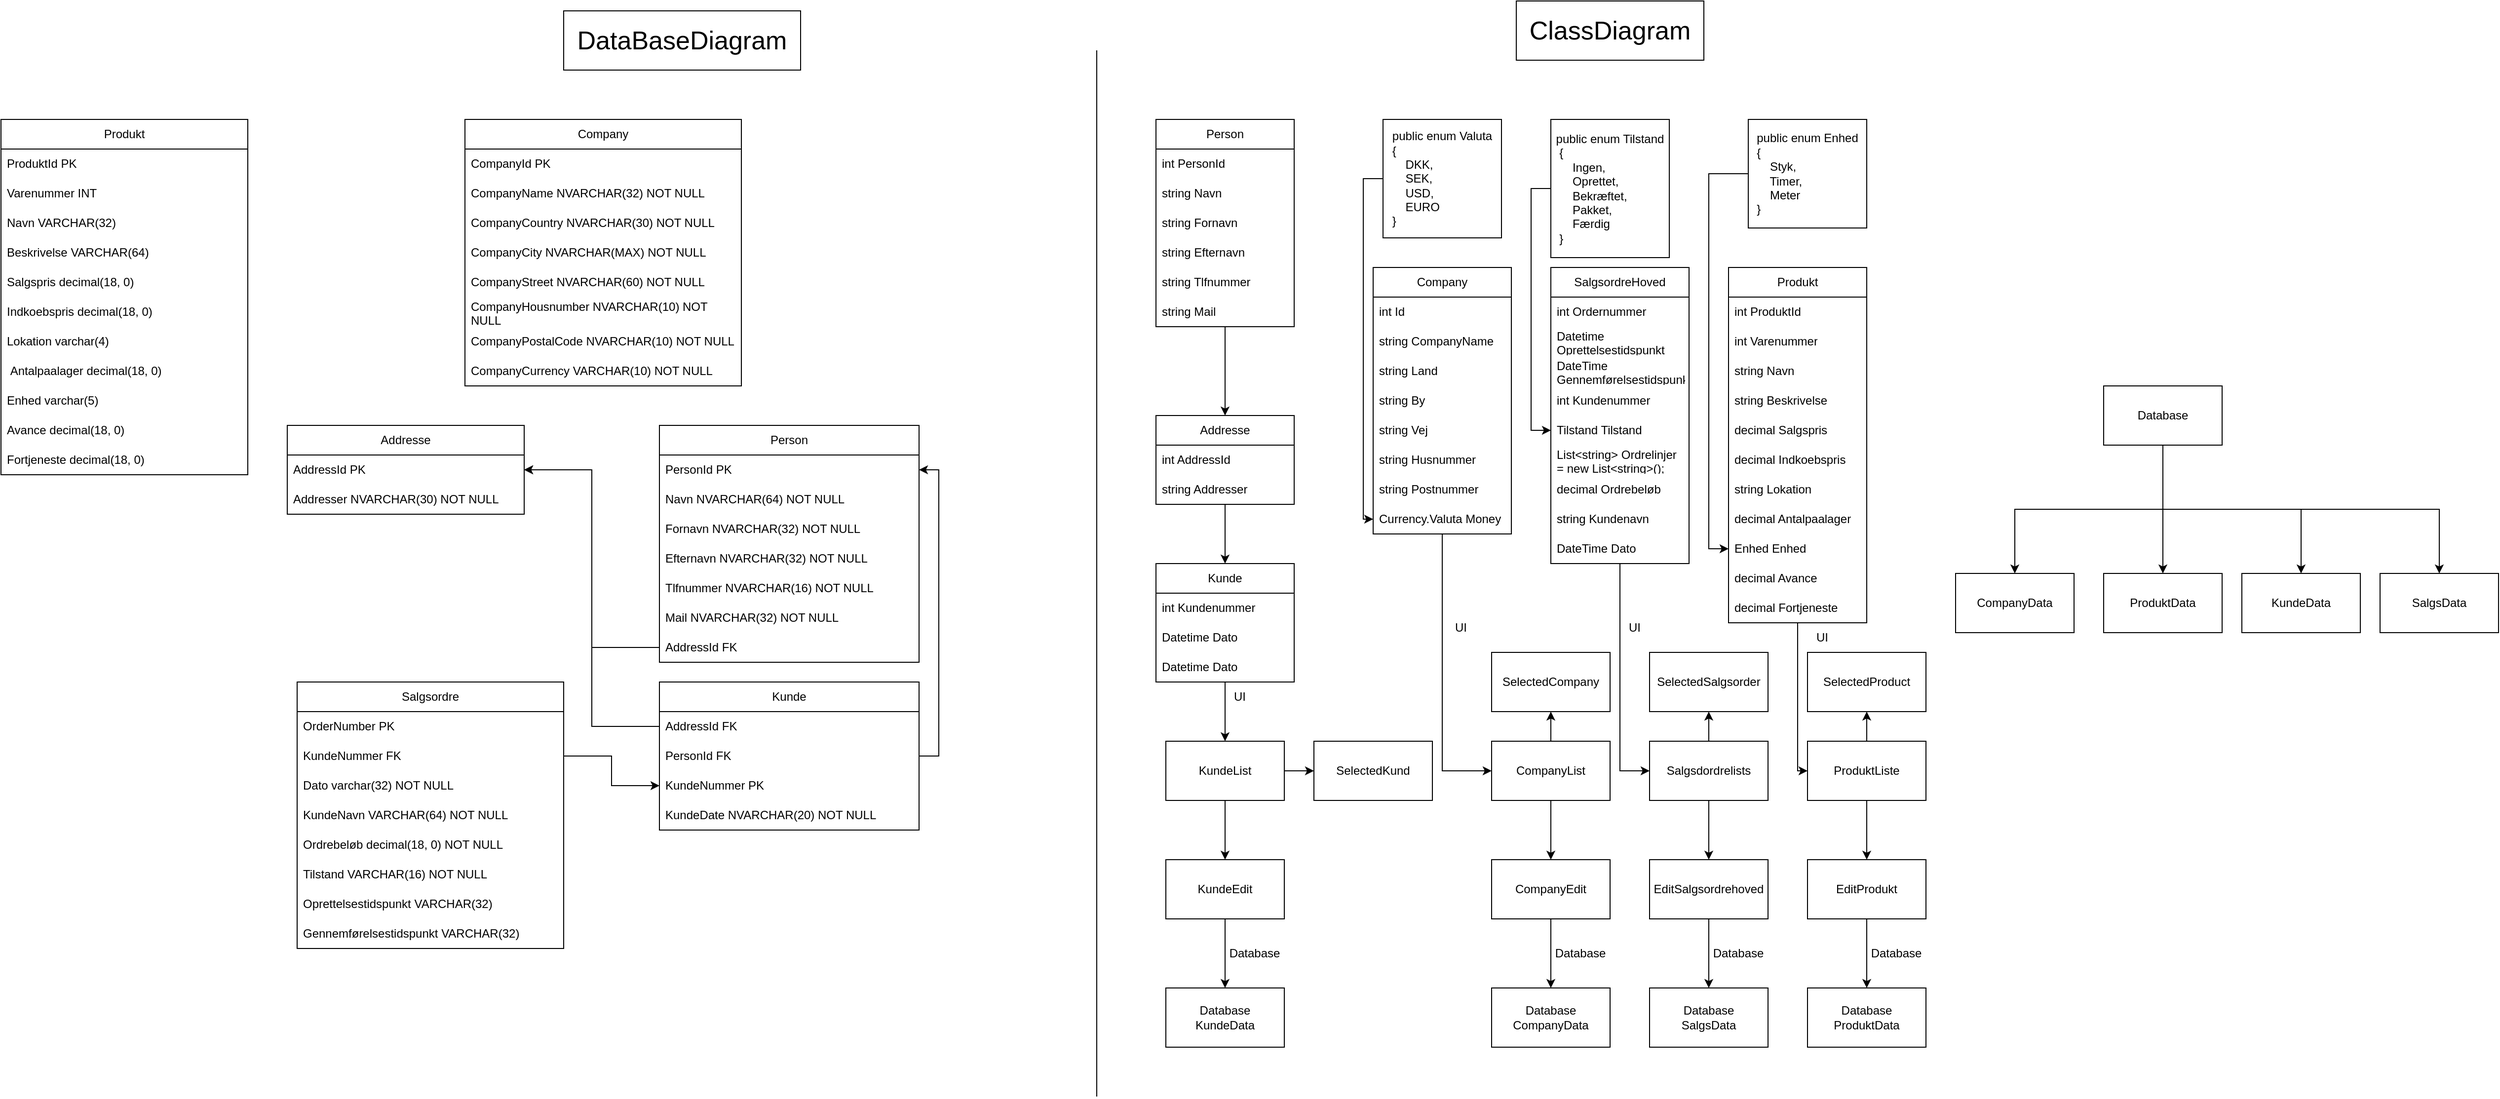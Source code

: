 <mxfile version="24.3.1" type="google">
  <diagram id="C5RBs43oDa-KdzZeNtuy" name="Page-1">
    <mxGraphModel grid="1" page="1" gridSize="10" guides="1" tooltips="1" connect="1" arrows="1" fold="1" pageScale="1" pageWidth="827" pageHeight="1169" math="0" shadow="0">
      <root>
        <mxCell id="WIyWlLk6GJQsqaUBKTNV-0" />
        <mxCell id="WIyWlLk6GJQsqaUBKTNV-1" parent="WIyWlLk6GJQsqaUBKTNV-0" />
        <mxCell id="GhVb0lr2hPTQbNGFvCIb-72" style="edgeStyle=orthogonalEdgeStyle;rounded=0;orthogonalLoop=1;jettySize=auto;html=1;exitX=0.5;exitY=1;exitDx=0;exitDy=0;entryX=0.5;entryY=0;entryDx=0;entryDy=0;" edge="1" parent="WIyWlLk6GJQsqaUBKTNV-1" source="GhVb0lr2hPTQbNGFvCIb-1" target="GhVb0lr2hPTQbNGFvCIb-8">
          <mxGeometry relative="1" as="geometry" />
        </mxCell>
        <mxCell id="GhVb0lr2hPTQbNGFvCIb-1" value="Person" style="swimlane;fontStyle=0;childLayout=stackLayout;horizontal=1;startSize=30;horizontalStack=0;resizeParent=1;resizeParentMax=0;resizeLast=0;collapsible=1;marginBottom=0;whiteSpace=wrap;html=1;" vertex="1" parent="WIyWlLk6GJQsqaUBKTNV-1">
          <mxGeometry x="90" y="120" width="140" height="210" as="geometry" />
        </mxCell>
        <mxCell id="GhVb0lr2hPTQbNGFvCIb-2" value="int PersonId" style="text;strokeColor=none;fillColor=none;align=left;verticalAlign=middle;spacingLeft=4;spacingRight=4;overflow=hidden;points=[[0,0.5],[1,0.5]];portConstraint=eastwest;rotatable=0;whiteSpace=wrap;html=1;" vertex="1" parent="GhVb0lr2hPTQbNGFvCIb-1">
          <mxGeometry y="30" width="140" height="30" as="geometry" />
        </mxCell>
        <mxCell id="GhVb0lr2hPTQbNGFvCIb-3" value="string Navn" style="text;strokeColor=none;fillColor=none;align=left;verticalAlign=middle;spacingLeft=4;spacingRight=4;overflow=hidden;points=[[0,0.5],[1,0.5]];portConstraint=eastwest;rotatable=0;whiteSpace=wrap;html=1;" vertex="1" parent="GhVb0lr2hPTQbNGFvCIb-1">
          <mxGeometry y="60" width="140" height="30" as="geometry" />
        </mxCell>
        <mxCell id="GhVb0lr2hPTQbNGFvCIb-4" value="string Fornavn" style="text;strokeColor=none;fillColor=none;align=left;verticalAlign=middle;spacingLeft=4;spacingRight=4;overflow=hidden;points=[[0,0.5],[1,0.5]];portConstraint=eastwest;rotatable=0;whiteSpace=wrap;html=1;" vertex="1" parent="GhVb0lr2hPTQbNGFvCIb-1">
          <mxGeometry y="90" width="140" height="30" as="geometry" />
        </mxCell>
        <mxCell id="GhVb0lr2hPTQbNGFvCIb-5" value="string Efternavn" style="text;strokeColor=none;fillColor=none;align=left;verticalAlign=middle;spacingLeft=4;spacingRight=4;overflow=hidden;points=[[0,0.5],[1,0.5]];portConstraint=eastwest;rotatable=0;whiteSpace=wrap;html=1;" vertex="1" parent="GhVb0lr2hPTQbNGFvCIb-1">
          <mxGeometry y="120" width="140" height="30" as="geometry" />
        </mxCell>
        <mxCell id="GhVb0lr2hPTQbNGFvCIb-6" value="string Tlfnummer" style="text;strokeColor=none;fillColor=none;align=left;verticalAlign=middle;spacingLeft=4;spacingRight=4;overflow=hidden;points=[[0,0.5],[1,0.5]];portConstraint=eastwest;rotatable=0;whiteSpace=wrap;html=1;" vertex="1" parent="GhVb0lr2hPTQbNGFvCIb-1">
          <mxGeometry y="150" width="140" height="30" as="geometry" />
        </mxCell>
        <mxCell id="GhVb0lr2hPTQbNGFvCIb-7" value="string Mail" style="text;strokeColor=none;fillColor=none;align=left;verticalAlign=middle;spacingLeft=4;spacingRight=4;overflow=hidden;points=[[0,0.5],[1,0.5]];portConstraint=eastwest;rotatable=0;whiteSpace=wrap;html=1;" vertex="1" parent="GhVb0lr2hPTQbNGFvCIb-1">
          <mxGeometry y="180" width="140" height="30" as="geometry" />
        </mxCell>
        <mxCell id="GhVb0lr2hPTQbNGFvCIb-73" style="edgeStyle=orthogonalEdgeStyle;rounded=0;orthogonalLoop=1;jettySize=auto;html=1;exitX=0.5;exitY=1;exitDx=0;exitDy=0;entryX=0.5;entryY=0;entryDx=0;entryDy=0;" edge="1" parent="WIyWlLk6GJQsqaUBKTNV-1" source="GhVb0lr2hPTQbNGFvCIb-8" target="GhVb0lr2hPTQbNGFvCIb-12">
          <mxGeometry relative="1" as="geometry" />
        </mxCell>
        <mxCell id="GhVb0lr2hPTQbNGFvCIb-8" value="&lt;div&gt;Addresse&lt;/div&gt;" style="swimlane;fontStyle=0;childLayout=stackLayout;horizontal=1;startSize=30;horizontalStack=0;resizeParent=1;resizeParentMax=0;resizeLast=0;collapsible=1;marginBottom=0;whiteSpace=wrap;html=1;" vertex="1" parent="WIyWlLk6GJQsqaUBKTNV-1">
          <mxGeometry x="90" y="420" width="140" height="90" as="geometry" />
        </mxCell>
        <mxCell id="GhVb0lr2hPTQbNGFvCIb-9" value="int AddressId" style="text;strokeColor=none;fillColor=none;align=left;verticalAlign=middle;spacingLeft=4;spacingRight=4;overflow=hidden;points=[[0,0.5],[1,0.5]];portConstraint=eastwest;rotatable=0;whiteSpace=wrap;html=1;" vertex="1" parent="GhVb0lr2hPTQbNGFvCIb-8">
          <mxGeometry y="30" width="140" height="30" as="geometry" />
        </mxCell>
        <mxCell id="GhVb0lr2hPTQbNGFvCIb-10" value="string Addresser" style="text;strokeColor=none;fillColor=none;align=left;verticalAlign=middle;spacingLeft=4;spacingRight=4;overflow=hidden;points=[[0,0.5],[1,0.5]];portConstraint=eastwest;rotatable=0;whiteSpace=wrap;html=1;" vertex="1" parent="GhVb0lr2hPTQbNGFvCIb-8">
          <mxGeometry y="60" width="140" height="30" as="geometry" />
        </mxCell>
        <mxCell id="GhVb0lr2hPTQbNGFvCIb-69" style="edgeStyle=orthogonalEdgeStyle;rounded=0;orthogonalLoop=1;jettySize=auto;html=1;exitX=0.5;exitY=1;exitDx=0;exitDy=0;entryX=0.5;entryY=0;entryDx=0;entryDy=0;" edge="1" parent="WIyWlLk6GJQsqaUBKTNV-1" source="GhVb0lr2hPTQbNGFvCIb-12" target="GhVb0lr2hPTQbNGFvCIb-66">
          <mxGeometry relative="1" as="geometry" />
        </mxCell>
        <mxCell id="GhVb0lr2hPTQbNGFvCIb-12" value="Kunde" style="swimlane;fontStyle=0;childLayout=stackLayout;horizontal=1;startSize=30;horizontalStack=0;resizeParent=1;resizeParentMax=0;resizeLast=0;collapsible=1;marginBottom=0;whiteSpace=wrap;html=1;" vertex="1" parent="WIyWlLk6GJQsqaUBKTNV-1">
          <mxGeometry x="90" y="570" width="140" height="120" as="geometry" />
        </mxCell>
        <mxCell id="GhVb0lr2hPTQbNGFvCIb-13" value="int Kundenummer" style="text;strokeColor=none;fillColor=none;align=left;verticalAlign=middle;spacingLeft=4;spacingRight=4;overflow=hidden;points=[[0,0.5],[1,0.5]];portConstraint=eastwest;rotatable=0;whiteSpace=wrap;html=1;" vertex="1" parent="GhVb0lr2hPTQbNGFvCIb-12">
          <mxGeometry y="30" width="140" height="30" as="geometry" />
        </mxCell>
        <mxCell id="NJOmPVF6yk7OS6XoPjgK-43" value="Datetime Dato" style="text;strokeColor=none;fillColor=none;align=left;verticalAlign=middle;spacingLeft=4;spacingRight=4;overflow=hidden;points=[[0,0.5],[1,0.5]];portConstraint=eastwest;rotatable=0;whiteSpace=wrap;html=1;" vertex="1" parent="GhVb0lr2hPTQbNGFvCIb-12">
          <mxGeometry y="60" width="140" height="30" as="geometry" />
        </mxCell>
        <mxCell id="GhVb0lr2hPTQbNGFvCIb-14" value="Datetime Dato" style="text;strokeColor=none;fillColor=none;align=left;verticalAlign=middle;spacingLeft=4;spacingRight=4;overflow=hidden;points=[[0,0.5],[1,0.5]];portConstraint=eastwest;rotatable=0;whiteSpace=wrap;html=1;" vertex="1" parent="GhVb0lr2hPTQbNGFvCIb-12">
          <mxGeometry y="90" width="140" height="30" as="geometry" />
        </mxCell>
        <mxCell id="GhVb0lr2hPTQbNGFvCIb-98" style="edgeStyle=orthogonalEdgeStyle;rounded=0;orthogonalLoop=1;jettySize=auto;html=1;exitX=0.5;exitY=1;exitDx=0;exitDy=0;entryX=0;entryY=0.5;entryDx=0;entryDy=0;" edge="1" parent="WIyWlLk6GJQsqaUBKTNV-1" source="GhVb0lr2hPTQbNGFvCIb-18" target="GhVb0lr2hPTQbNGFvCIb-78">
          <mxGeometry relative="1" as="geometry" />
        </mxCell>
        <mxCell id="GhVb0lr2hPTQbNGFvCIb-18" value="&lt;div&gt;Company&lt;/div&gt;" style="swimlane;fontStyle=0;childLayout=stackLayout;horizontal=1;startSize=30;horizontalStack=0;resizeParent=1;resizeParentMax=0;resizeLast=0;collapsible=1;marginBottom=0;whiteSpace=wrap;html=1;" vertex="1" parent="WIyWlLk6GJQsqaUBKTNV-1">
          <mxGeometry x="310" y="270" width="140" height="270" as="geometry">
            <mxRectangle x="310" y="210" width="90" height="30" as="alternateBounds" />
          </mxGeometry>
        </mxCell>
        <mxCell id="GhVb0lr2hPTQbNGFvCIb-19" value="int Id" style="text;strokeColor=none;fillColor=none;align=left;verticalAlign=middle;spacingLeft=4;spacingRight=4;overflow=hidden;points=[[0,0.5],[1,0.5]];portConstraint=eastwest;rotatable=0;whiteSpace=wrap;html=1;" vertex="1" parent="GhVb0lr2hPTQbNGFvCIb-18">
          <mxGeometry y="30" width="140" height="30" as="geometry" />
        </mxCell>
        <mxCell id="GhVb0lr2hPTQbNGFvCIb-20" value="string CompanyName" style="text;strokeColor=none;fillColor=none;align=left;verticalAlign=middle;spacingLeft=4;spacingRight=4;overflow=hidden;points=[[0,0.5],[1,0.5]];portConstraint=eastwest;rotatable=0;whiteSpace=wrap;html=1;" vertex="1" parent="GhVb0lr2hPTQbNGFvCIb-18">
          <mxGeometry y="60" width="140" height="30" as="geometry" />
        </mxCell>
        <mxCell id="GhVb0lr2hPTQbNGFvCIb-21" value="string Land" style="text;strokeColor=none;fillColor=none;align=left;verticalAlign=middle;spacingLeft=4;spacingRight=4;overflow=hidden;points=[[0,0.5],[1,0.5]];portConstraint=eastwest;rotatable=0;whiteSpace=wrap;html=1;" vertex="1" parent="GhVb0lr2hPTQbNGFvCIb-18">
          <mxGeometry y="90" width="140" height="30" as="geometry" />
        </mxCell>
        <mxCell id="GhVb0lr2hPTQbNGFvCIb-22" value="string By" style="text;strokeColor=none;fillColor=none;align=left;verticalAlign=middle;spacingLeft=4;spacingRight=4;overflow=hidden;points=[[0,0.5],[1,0.5]];portConstraint=eastwest;rotatable=0;whiteSpace=wrap;html=1;" vertex="1" parent="GhVb0lr2hPTQbNGFvCIb-18">
          <mxGeometry y="120" width="140" height="30" as="geometry" />
        </mxCell>
        <mxCell id="GhVb0lr2hPTQbNGFvCIb-23" value="string Vej" style="text;strokeColor=none;fillColor=none;align=left;verticalAlign=middle;spacingLeft=4;spacingRight=4;overflow=hidden;points=[[0,0.5],[1,0.5]];portConstraint=eastwest;rotatable=0;whiteSpace=wrap;html=1;" vertex="1" parent="GhVb0lr2hPTQbNGFvCIb-18">
          <mxGeometry y="150" width="140" height="30" as="geometry" />
        </mxCell>
        <mxCell id="GhVb0lr2hPTQbNGFvCIb-24" value="string Husnummer" style="text;strokeColor=none;fillColor=none;align=left;verticalAlign=middle;spacingLeft=4;spacingRight=4;overflow=hidden;points=[[0,0.5],[1,0.5]];portConstraint=eastwest;rotatable=0;whiteSpace=wrap;html=1;" vertex="1" parent="GhVb0lr2hPTQbNGFvCIb-18">
          <mxGeometry y="180" width="140" height="30" as="geometry" />
        </mxCell>
        <mxCell id="GhVb0lr2hPTQbNGFvCIb-25" value="string Postnummer" style="text;strokeColor=none;fillColor=none;align=left;verticalAlign=middle;spacingLeft=4;spacingRight=4;overflow=hidden;points=[[0,0.5],[1,0.5]];portConstraint=eastwest;rotatable=0;whiteSpace=wrap;html=1;" vertex="1" parent="GhVb0lr2hPTQbNGFvCIb-18">
          <mxGeometry y="210" width="140" height="30" as="geometry" />
        </mxCell>
        <mxCell id="GhVb0lr2hPTQbNGFvCIb-26" value="Currency.Valuta Money" style="text;strokeColor=none;fillColor=none;align=left;verticalAlign=middle;spacingLeft=4;spacingRight=4;overflow=hidden;points=[[0,0.5],[1,0.5]];portConstraint=eastwest;rotatable=0;whiteSpace=wrap;html=1;" vertex="1" parent="GhVb0lr2hPTQbNGFvCIb-18">
          <mxGeometry y="240" width="140" height="30" as="geometry" />
        </mxCell>
        <mxCell id="GhVb0lr2hPTQbNGFvCIb-113" style="edgeStyle=orthogonalEdgeStyle;rounded=0;orthogonalLoop=1;jettySize=auto;html=1;exitX=0.5;exitY=1;exitDx=0;exitDy=0;entryX=0;entryY=0.5;entryDx=0;entryDy=0;" edge="1" parent="WIyWlLk6GJQsqaUBKTNV-1" source="GhVb0lr2hPTQbNGFvCIb-32" target="GhVb0lr2hPTQbNGFvCIb-107">
          <mxGeometry relative="1" as="geometry">
            <Array as="points">
              <mxPoint x="740" y="780" />
            </Array>
          </mxGeometry>
        </mxCell>
        <mxCell id="GhVb0lr2hPTQbNGFvCIb-32" value="Produkt" style="swimlane;fontStyle=0;childLayout=stackLayout;horizontal=1;startSize=30;horizontalStack=0;resizeParent=1;resizeParentMax=0;resizeLast=0;collapsible=1;marginBottom=0;whiteSpace=wrap;html=1;" vertex="1" parent="WIyWlLk6GJQsqaUBKTNV-1">
          <mxGeometry x="670" y="270" width="140" height="360" as="geometry" />
        </mxCell>
        <mxCell id="GhVb0lr2hPTQbNGFvCIb-33" value="int ProduktId" style="text;strokeColor=none;fillColor=none;align=left;verticalAlign=middle;spacingLeft=4;spacingRight=4;overflow=hidden;points=[[0,0.5],[1,0.5]];portConstraint=eastwest;rotatable=0;whiteSpace=wrap;html=1;" vertex="1" parent="GhVb0lr2hPTQbNGFvCIb-32">
          <mxGeometry y="30" width="140" height="30" as="geometry" />
        </mxCell>
        <mxCell id="GhVb0lr2hPTQbNGFvCIb-34" value="int Varenummer " style="text;strokeColor=none;fillColor=none;align=left;verticalAlign=middle;spacingLeft=4;spacingRight=4;overflow=hidden;points=[[0,0.5],[1,0.5]];portConstraint=eastwest;rotatable=0;whiteSpace=wrap;html=1;" vertex="1" parent="GhVb0lr2hPTQbNGFvCIb-32">
          <mxGeometry y="60" width="140" height="30" as="geometry" />
        </mxCell>
        <mxCell id="GhVb0lr2hPTQbNGFvCIb-35" value="string Navn" style="text;strokeColor=none;fillColor=none;align=left;verticalAlign=middle;spacingLeft=4;spacingRight=4;overflow=hidden;points=[[0,0.5],[1,0.5]];portConstraint=eastwest;rotatable=0;whiteSpace=wrap;html=1;" vertex="1" parent="GhVb0lr2hPTQbNGFvCIb-32">
          <mxGeometry y="90" width="140" height="30" as="geometry" />
        </mxCell>
        <mxCell id="GhVb0lr2hPTQbNGFvCIb-49" value="string Beskrivelse" style="text;strokeColor=none;fillColor=none;align=left;verticalAlign=middle;spacingLeft=4;spacingRight=4;overflow=hidden;points=[[0,0.5],[1,0.5]];portConstraint=eastwest;rotatable=0;whiteSpace=wrap;html=1;" vertex="1" parent="GhVb0lr2hPTQbNGFvCIb-32">
          <mxGeometry y="120" width="140" height="30" as="geometry" />
        </mxCell>
        <mxCell id="GhVb0lr2hPTQbNGFvCIb-50" value="decimal Salgspris" style="text;strokeColor=none;fillColor=none;align=left;verticalAlign=middle;spacingLeft=4;spacingRight=4;overflow=hidden;points=[[0,0.5],[1,0.5]];portConstraint=eastwest;rotatable=0;whiteSpace=wrap;html=1;" vertex="1" parent="GhVb0lr2hPTQbNGFvCIb-32">
          <mxGeometry y="150" width="140" height="30" as="geometry" />
        </mxCell>
        <mxCell id="GhVb0lr2hPTQbNGFvCIb-51" value="decimal Indkoebspris" style="text;strokeColor=none;fillColor=none;align=left;verticalAlign=middle;spacingLeft=4;spacingRight=4;overflow=hidden;points=[[0,0.5],[1,0.5]];portConstraint=eastwest;rotatable=0;whiteSpace=wrap;html=1;" vertex="1" parent="GhVb0lr2hPTQbNGFvCIb-32">
          <mxGeometry y="180" width="140" height="30" as="geometry" />
        </mxCell>
        <mxCell id="GhVb0lr2hPTQbNGFvCIb-52" value="string Lokation" style="text;strokeColor=none;fillColor=none;align=left;verticalAlign=middle;spacingLeft=4;spacingRight=4;overflow=hidden;points=[[0,0.5],[1,0.5]];portConstraint=eastwest;rotatable=0;whiteSpace=wrap;html=1;" vertex="1" parent="GhVb0lr2hPTQbNGFvCIb-32">
          <mxGeometry y="210" width="140" height="30" as="geometry" />
        </mxCell>
        <mxCell id="GhVb0lr2hPTQbNGFvCIb-53" value="decimal Antalpaalager" style="text;strokeColor=none;fillColor=none;align=left;verticalAlign=middle;spacingLeft=4;spacingRight=4;overflow=hidden;points=[[0,0.5],[1,0.5]];portConstraint=eastwest;rotatable=0;whiteSpace=wrap;html=1;" vertex="1" parent="GhVb0lr2hPTQbNGFvCIb-32">
          <mxGeometry y="240" width="140" height="30" as="geometry" />
        </mxCell>
        <mxCell id="GhVb0lr2hPTQbNGFvCIb-54" value="Enhed Enhed" style="text;strokeColor=none;fillColor=none;align=left;verticalAlign=middle;spacingLeft=4;spacingRight=4;overflow=hidden;points=[[0,0.5],[1,0.5]];portConstraint=eastwest;rotatable=0;whiteSpace=wrap;html=1;" vertex="1" parent="GhVb0lr2hPTQbNGFvCIb-32">
          <mxGeometry y="270" width="140" height="30" as="geometry" />
        </mxCell>
        <mxCell id="GhVb0lr2hPTQbNGFvCIb-55" value="decimal Avance" style="text;strokeColor=none;fillColor=none;align=left;verticalAlign=middle;spacingLeft=4;spacingRight=4;overflow=hidden;points=[[0,0.5],[1,0.5]];portConstraint=eastwest;rotatable=0;whiteSpace=wrap;html=1;" vertex="1" parent="GhVb0lr2hPTQbNGFvCIb-32">
          <mxGeometry y="300" width="140" height="30" as="geometry" />
        </mxCell>
        <mxCell id="GhVb0lr2hPTQbNGFvCIb-56" value="decimal Fortjeneste" style="text;strokeColor=none;fillColor=none;align=left;verticalAlign=middle;spacingLeft=4;spacingRight=4;overflow=hidden;points=[[0,0.5],[1,0.5]];portConstraint=eastwest;rotatable=0;whiteSpace=wrap;html=1;" vertex="1" parent="GhVb0lr2hPTQbNGFvCIb-32">
          <mxGeometry y="330" width="140" height="30" as="geometry" />
        </mxCell>
        <mxCell id="GhVb0lr2hPTQbNGFvCIb-100" style="edgeStyle=orthogonalEdgeStyle;rounded=0;orthogonalLoop=1;jettySize=auto;html=1;exitX=0.5;exitY=1;exitDx=0;exitDy=0;entryX=0;entryY=0.5;entryDx=0;entryDy=0;" edge="1" parent="WIyWlLk6GJQsqaUBKTNV-1" source="GhVb0lr2hPTQbNGFvCIb-36" target="GhVb0lr2hPTQbNGFvCIb-92">
          <mxGeometry relative="1" as="geometry" />
        </mxCell>
        <mxCell id="GhVb0lr2hPTQbNGFvCIb-36" value="SalgsordreHoved" style="swimlane;fontStyle=0;childLayout=stackLayout;horizontal=1;startSize=30;horizontalStack=0;resizeParent=1;resizeParentMax=0;resizeLast=0;collapsible=1;marginBottom=0;whiteSpace=wrap;html=1;" vertex="1" parent="WIyWlLk6GJQsqaUBKTNV-1">
          <mxGeometry x="490" y="270" width="140" height="300" as="geometry" />
        </mxCell>
        <mxCell id="GhVb0lr2hPTQbNGFvCIb-37" value="int Ordernummer" style="text;strokeColor=none;fillColor=none;align=left;verticalAlign=middle;spacingLeft=4;spacingRight=4;overflow=hidden;points=[[0,0.5],[1,0.5]];portConstraint=eastwest;rotatable=0;whiteSpace=wrap;html=1;" vertex="1" parent="GhVb0lr2hPTQbNGFvCIb-36">
          <mxGeometry y="30" width="140" height="30" as="geometry" />
        </mxCell>
        <mxCell id="GhVb0lr2hPTQbNGFvCIb-38" value="Datetime Oprettelsestidspunkt" style="text;strokeColor=none;fillColor=none;align=left;verticalAlign=middle;spacingLeft=4;spacingRight=4;overflow=hidden;points=[[0,0.5],[1,0.5]];portConstraint=eastwest;rotatable=0;whiteSpace=wrap;html=1;" vertex="1" parent="GhVb0lr2hPTQbNGFvCIb-36">
          <mxGeometry y="60" width="140" height="30" as="geometry" />
        </mxCell>
        <mxCell id="GhVb0lr2hPTQbNGFvCIb-39" value="DateTime Gennemførelsestidspunkt" style="text;strokeColor=none;fillColor=none;align=left;verticalAlign=middle;spacingLeft=4;spacingRight=4;overflow=hidden;points=[[0,0.5],[1,0.5]];portConstraint=eastwest;rotatable=0;whiteSpace=wrap;html=1;" vertex="1" parent="GhVb0lr2hPTQbNGFvCIb-36">
          <mxGeometry y="90" width="140" height="30" as="geometry" />
        </mxCell>
        <mxCell id="GhVb0lr2hPTQbNGFvCIb-40" value="int Kundenummer" style="text;strokeColor=none;fillColor=none;align=left;verticalAlign=middle;spacingLeft=4;spacingRight=4;overflow=hidden;points=[[0,0.5],[1,0.5]];portConstraint=eastwest;rotatable=0;whiteSpace=wrap;html=1;" vertex="1" parent="GhVb0lr2hPTQbNGFvCIb-36">
          <mxGeometry y="120" width="140" height="30" as="geometry" />
        </mxCell>
        <mxCell id="GhVb0lr2hPTQbNGFvCIb-41" value="Tilstand Tilstand" style="text;strokeColor=none;fillColor=none;align=left;verticalAlign=middle;spacingLeft=4;spacingRight=4;overflow=hidden;points=[[0,0.5],[1,0.5]];portConstraint=eastwest;rotatable=0;whiteSpace=wrap;html=1;" vertex="1" parent="GhVb0lr2hPTQbNGFvCIb-36">
          <mxGeometry y="150" width="140" height="30" as="geometry" />
        </mxCell>
        <mxCell id="GhVb0lr2hPTQbNGFvCIb-42" value="List&amp;lt;string&amp;gt; Ordrelinjer = new List&amp;lt;string&amp;gt;();" style="text;strokeColor=none;fillColor=none;align=left;verticalAlign=middle;spacingLeft=4;spacingRight=4;overflow=hidden;points=[[0,0.5],[1,0.5]];portConstraint=eastwest;rotatable=0;whiteSpace=wrap;html=1;" vertex="1" parent="GhVb0lr2hPTQbNGFvCIb-36">
          <mxGeometry y="180" width="140" height="30" as="geometry" />
        </mxCell>
        <mxCell id="GhVb0lr2hPTQbNGFvCIb-43" value="decimal Ordrebeløb" style="text;strokeColor=none;fillColor=none;align=left;verticalAlign=middle;spacingLeft=4;spacingRight=4;overflow=hidden;points=[[0,0.5],[1,0.5]];portConstraint=eastwest;rotatable=0;whiteSpace=wrap;html=1;" vertex="1" parent="GhVb0lr2hPTQbNGFvCIb-36">
          <mxGeometry y="210" width="140" height="30" as="geometry" />
        </mxCell>
        <mxCell id="GhVb0lr2hPTQbNGFvCIb-44" value="string Kundenavn" style="text;strokeColor=none;fillColor=none;align=left;verticalAlign=middle;spacingLeft=4;spacingRight=4;overflow=hidden;points=[[0,0.5],[1,0.5]];portConstraint=eastwest;rotatable=0;whiteSpace=wrap;html=1;" vertex="1" parent="GhVb0lr2hPTQbNGFvCIb-36">
          <mxGeometry y="240" width="140" height="30" as="geometry" />
        </mxCell>
        <mxCell id="GhVb0lr2hPTQbNGFvCIb-45" value="DateTime Dato" style="text;strokeColor=none;fillColor=none;align=left;verticalAlign=middle;spacingLeft=4;spacingRight=4;overflow=hidden;points=[[0,0.5],[1,0.5]];portConstraint=eastwest;rotatable=0;whiteSpace=wrap;html=1;" vertex="1" parent="GhVb0lr2hPTQbNGFvCIb-36">
          <mxGeometry y="270" width="140" height="30" as="geometry" />
        </mxCell>
        <mxCell id="GhVb0lr2hPTQbNGFvCIb-80" style="edgeStyle=orthogonalEdgeStyle;rounded=0;orthogonalLoop=1;jettySize=auto;html=1;exitX=0;exitY=0.5;exitDx=0;exitDy=0;entryX=0;entryY=0.5;entryDx=0;entryDy=0;" edge="1" parent="WIyWlLk6GJQsqaUBKTNV-1" source="GhVb0lr2hPTQbNGFvCIb-46" target="GhVb0lr2hPTQbNGFvCIb-41">
          <mxGeometry relative="1" as="geometry" />
        </mxCell>
        <mxCell id="GhVb0lr2hPTQbNGFvCIb-46" value="&lt;div&gt;public enum Tilstand&lt;/div&gt;&lt;div align=&quot;left&quot;&gt;&amp;nbsp;{&lt;/div&gt;&lt;div align=&quot;left&quot;&gt;&amp;nbsp;&amp;nbsp;&amp;nbsp;&amp;nbsp; Ingen,&lt;br&gt;&amp;nbsp;&amp;nbsp;&amp;nbsp;&amp;nbsp; Oprettet,&lt;br&gt;&amp;nbsp;&amp;nbsp;&amp;nbsp;&amp;nbsp; Bekræftet,&lt;br&gt;&amp;nbsp;&amp;nbsp;&amp;nbsp;&amp;nbsp; Pakket,&lt;br&gt;&amp;nbsp;&amp;nbsp;&amp;nbsp;&amp;nbsp; Færdig&lt;br&gt;&amp;nbsp;}&lt;/div&gt;" style="rounded=0;whiteSpace=wrap;html=1;" vertex="1" parent="WIyWlLk6GJQsqaUBKTNV-1">
          <mxGeometry x="490" y="120" width="120" height="140" as="geometry" />
        </mxCell>
        <mxCell id="GhVb0lr2hPTQbNGFvCIb-79" style="edgeStyle=orthogonalEdgeStyle;rounded=0;orthogonalLoop=1;jettySize=auto;html=1;exitX=0;exitY=0.5;exitDx=0;exitDy=0;entryX=0;entryY=0.5;entryDx=0;entryDy=0;" edge="1" parent="WIyWlLk6GJQsqaUBKTNV-1" source="GhVb0lr2hPTQbNGFvCIb-59" target="GhVb0lr2hPTQbNGFvCIb-54">
          <mxGeometry relative="1" as="geometry">
            <mxPoint x="650" y="560" as="targetPoint" />
          </mxGeometry>
        </mxCell>
        <mxCell id="GhVb0lr2hPTQbNGFvCIb-59" value="public enum Enhed&lt;br&gt;&lt;div align=&quot;left&quot;&gt;{&lt;br&gt;&amp;nbsp;&amp;nbsp;&amp;nbsp; Styk,&lt;br&gt;&amp;nbsp;&amp;nbsp;&amp;nbsp; Timer,&lt;br&gt;&amp;nbsp;&amp;nbsp;&amp;nbsp; Meter&lt;br&gt;}&lt;br&gt;&lt;/div&gt;" style="rounded=0;whiteSpace=wrap;html=1;" vertex="1" parent="WIyWlLk6GJQsqaUBKTNV-1">
          <mxGeometry x="690" y="120" width="120" height="110" as="geometry" />
        </mxCell>
        <mxCell id="GhVb0lr2hPTQbNGFvCIb-71" style="edgeStyle=orthogonalEdgeStyle;rounded=0;orthogonalLoop=1;jettySize=auto;html=1;exitX=0.5;exitY=1;exitDx=0;exitDy=0;entryX=0.5;entryY=0;entryDx=0;entryDy=0;" edge="1" parent="WIyWlLk6GJQsqaUBKTNV-1" source="GhVb0lr2hPTQbNGFvCIb-65" target="GhVb0lr2hPTQbNGFvCIb-67">
          <mxGeometry relative="1" as="geometry" />
        </mxCell>
        <mxCell id="GhVb0lr2hPTQbNGFvCIb-65" value="KundeEdit" style="rounded=0;whiteSpace=wrap;html=1;" vertex="1" parent="WIyWlLk6GJQsqaUBKTNV-1">
          <mxGeometry x="100" y="870" width="120" height="60" as="geometry" />
        </mxCell>
        <mxCell id="GhVb0lr2hPTQbNGFvCIb-70" style="edgeStyle=orthogonalEdgeStyle;rounded=0;orthogonalLoop=1;jettySize=auto;html=1;exitX=0.5;exitY=1;exitDx=0;exitDy=0;entryX=0.5;entryY=0;entryDx=0;entryDy=0;" edge="1" parent="WIyWlLk6GJQsqaUBKTNV-1" source="GhVb0lr2hPTQbNGFvCIb-66" target="GhVb0lr2hPTQbNGFvCIb-65">
          <mxGeometry relative="1" as="geometry" />
        </mxCell>
        <mxCell id="GhVb0lr2hPTQbNGFvCIb-75" style="edgeStyle=orthogonalEdgeStyle;rounded=0;orthogonalLoop=1;jettySize=auto;html=1;exitX=1;exitY=0.5;exitDx=0;exitDy=0;entryX=0;entryY=0.5;entryDx=0;entryDy=0;" edge="1" parent="WIyWlLk6GJQsqaUBKTNV-1" source="GhVb0lr2hPTQbNGFvCIb-66" target="GhVb0lr2hPTQbNGFvCIb-74">
          <mxGeometry relative="1" as="geometry" />
        </mxCell>
        <mxCell id="GhVb0lr2hPTQbNGFvCIb-66" value="KundeList" style="rounded=0;whiteSpace=wrap;html=1;" vertex="1" parent="WIyWlLk6GJQsqaUBKTNV-1">
          <mxGeometry x="100" y="750" width="120" height="60" as="geometry" />
        </mxCell>
        <mxCell id="GhVb0lr2hPTQbNGFvCIb-67" value="&lt;div&gt;Database&lt;br&gt;&lt;/div&gt;&lt;div&gt;KundeData&lt;/div&gt;" style="rounded=0;whiteSpace=wrap;html=1;" vertex="1" parent="WIyWlLk6GJQsqaUBKTNV-1">
          <mxGeometry x="100" y="1000" width="120" height="60" as="geometry" />
        </mxCell>
        <mxCell id="GhVb0lr2hPTQbNGFvCIb-74" value="SelectedKund" style="rounded=0;whiteSpace=wrap;html=1;" vertex="1" parent="WIyWlLk6GJQsqaUBKTNV-1">
          <mxGeometry x="250" y="750" width="120" height="60" as="geometry" />
        </mxCell>
        <mxCell id="GhVb0lr2hPTQbNGFvCIb-76" value="UI " style="text;html=1;align=center;verticalAlign=middle;whiteSpace=wrap;rounded=0;" vertex="1" parent="WIyWlLk6GJQsqaUBKTNV-1">
          <mxGeometry x="160" y="690" width="30" height="30" as="geometry" />
        </mxCell>
        <mxCell id="GhVb0lr2hPTQbNGFvCIb-77" value="Database" style="text;html=1;align=center;verticalAlign=middle;whiteSpace=wrap;rounded=0;" vertex="1" parent="WIyWlLk6GJQsqaUBKTNV-1">
          <mxGeometry x="160" y="950" width="60" height="30" as="geometry" />
        </mxCell>
        <mxCell id="GhVb0lr2hPTQbNGFvCIb-87" style="edgeStyle=orthogonalEdgeStyle;rounded=0;orthogonalLoop=1;jettySize=auto;html=1;exitX=0.5;exitY=1;exitDx=0;exitDy=0;entryX=0.5;entryY=0;entryDx=0;entryDy=0;" edge="1" parent="WIyWlLk6GJQsqaUBKTNV-1" source="GhVb0lr2hPTQbNGFvCIb-78" target="GhVb0lr2hPTQbNGFvCIb-85">
          <mxGeometry relative="1" as="geometry" />
        </mxCell>
        <mxCell id="GhVb0lr2hPTQbNGFvCIb-90" style="edgeStyle=orthogonalEdgeStyle;rounded=0;orthogonalLoop=1;jettySize=auto;html=1;exitX=0.5;exitY=0;exitDx=0;exitDy=0;entryX=0.5;entryY=1;entryDx=0;entryDy=0;" edge="1" parent="WIyWlLk6GJQsqaUBKTNV-1" source="GhVb0lr2hPTQbNGFvCIb-78" target="GhVb0lr2hPTQbNGFvCIb-89">
          <mxGeometry relative="1" as="geometry" />
        </mxCell>
        <mxCell id="GhVb0lr2hPTQbNGFvCIb-78" value="CompanyList" style="rounded=0;whiteSpace=wrap;html=1;" vertex="1" parent="WIyWlLk6GJQsqaUBKTNV-1">
          <mxGeometry x="430" y="750" width="120" height="60" as="geometry" />
        </mxCell>
        <mxCell id="GhVb0lr2hPTQbNGFvCIb-84" style="edgeStyle=orthogonalEdgeStyle;rounded=0;orthogonalLoop=1;jettySize=auto;html=1;exitX=0;exitY=0.5;exitDx=0;exitDy=0;entryX=0;entryY=0.5;entryDx=0;entryDy=0;" edge="1" parent="WIyWlLk6GJQsqaUBKTNV-1" source="GhVb0lr2hPTQbNGFvCIb-82" target="GhVb0lr2hPTQbNGFvCIb-26">
          <mxGeometry relative="1" as="geometry" />
        </mxCell>
        <mxCell id="GhVb0lr2hPTQbNGFvCIb-82" value="public enum Valuta&lt;br&gt;&lt;div align=&quot;left&quot;&gt;{&lt;br&gt;&amp;nbsp;&amp;nbsp;&amp;nbsp; DKK, &lt;br&gt;&amp;nbsp;&amp;nbsp;&amp;nbsp; SEK, &lt;br&gt;&amp;nbsp;&amp;nbsp;&amp;nbsp; USD, &lt;br&gt;&amp;nbsp;&amp;nbsp;&amp;nbsp; EURO &amp;nbsp;&lt;br&gt;}&lt;br&gt;&lt;/div&gt;" style="rounded=0;whiteSpace=wrap;html=1;" vertex="1" parent="WIyWlLk6GJQsqaUBKTNV-1">
          <mxGeometry x="320" y="120" width="120" height="120" as="geometry" />
        </mxCell>
        <mxCell id="GhVb0lr2hPTQbNGFvCIb-88" style="edgeStyle=orthogonalEdgeStyle;rounded=0;orthogonalLoop=1;jettySize=auto;html=1;exitX=0.5;exitY=1;exitDx=0;exitDy=0;entryX=0.5;entryY=0;entryDx=0;entryDy=0;" edge="1" parent="WIyWlLk6GJQsqaUBKTNV-1" source="GhVb0lr2hPTQbNGFvCIb-85" target="GhVb0lr2hPTQbNGFvCIb-86">
          <mxGeometry relative="1" as="geometry" />
        </mxCell>
        <mxCell id="GhVb0lr2hPTQbNGFvCIb-85" value="&lt;div&gt;CompanyEdit&lt;/div&gt;" style="rounded=0;whiteSpace=wrap;html=1;" vertex="1" parent="WIyWlLk6GJQsqaUBKTNV-1">
          <mxGeometry x="430" y="870" width="120" height="60" as="geometry" />
        </mxCell>
        <mxCell id="GhVb0lr2hPTQbNGFvCIb-86" value="&lt;div&gt;Database&lt;/div&gt;&lt;div&gt;CompanyData&lt;br&gt;&lt;/div&gt;" style="rounded=0;whiteSpace=wrap;html=1;" vertex="1" parent="WIyWlLk6GJQsqaUBKTNV-1">
          <mxGeometry x="430" y="1000" width="120" height="60" as="geometry" />
        </mxCell>
        <mxCell id="GhVb0lr2hPTQbNGFvCIb-89" value="SelectedCompany" style="rounded=0;whiteSpace=wrap;html=1;" vertex="1" parent="WIyWlLk6GJQsqaUBKTNV-1">
          <mxGeometry x="430" y="660" width="120" height="60" as="geometry" />
        </mxCell>
        <mxCell id="GhVb0lr2hPTQbNGFvCIb-91" value="SelectedSalgsorder" style="rounded=0;whiteSpace=wrap;html=1;" vertex="1" parent="WIyWlLk6GJQsqaUBKTNV-1">
          <mxGeometry x="590" y="660" width="120" height="60" as="geometry" />
        </mxCell>
        <mxCell id="GhVb0lr2hPTQbNGFvCIb-101" style="edgeStyle=orthogonalEdgeStyle;rounded=0;orthogonalLoop=1;jettySize=auto;html=1;exitX=0.5;exitY=0;exitDx=0;exitDy=0;entryX=0.5;entryY=1;entryDx=0;entryDy=0;" edge="1" parent="WIyWlLk6GJQsqaUBKTNV-1" source="GhVb0lr2hPTQbNGFvCIb-92" target="GhVb0lr2hPTQbNGFvCIb-91">
          <mxGeometry relative="1" as="geometry" />
        </mxCell>
        <mxCell id="GhVb0lr2hPTQbNGFvCIb-102" style="edgeStyle=orthogonalEdgeStyle;rounded=0;orthogonalLoop=1;jettySize=auto;html=1;exitX=0.5;exitY=1;exitDx=0;exitDy=0;entryX=0.5;entryY=0;entryDx=0;entryDy=0;" edge="1" parent="WIyWlLk6GJQsqaUBKTNV-1" source="GhVb0lr2hPTQbNGFvCIb-92" target="GhVb0lr2hPTQbNGFvCIb-93">
          <mxGeometry relative="1" as="geometry" />
        </mxCell>
        <mxCell id="GhVb0lr2hPTQbNGFvCIb-92" value="Salgsdordrelists" style="rounded=0;whiteSpace=wrap;html=1;" vertex="1" parent="WIyWlLk6GJQsqaUBKTNV-1">
          <mxGeometry x="590" y="750" width="120" height="60" as="geometry" />
        </mxCell>
        <mxCell id="GhVb0lr2hPTQbNGFvCIb-103" style="edgeStyle=orthogonalEdgeStyle;rounded=0;orthogonalLoop=1;jettySize=auto;html=1;exitX=0.5;exitY=1;exitDx=0;exitDy=0;entryX=0.5;entryY=0;entryDx=0;entryDy=0;" edge="1" parent="WIyWlLk6GJQsqaUBKTNV-1" source="GhVb0lr2hPTQbNGFvCIb-93" target="GhVb0lr2hPTQbNGFvCIb-94">
          <mxGeometry relative="1" as="geometry" />
        </mxCell>
        <mxCell id="GhVb0lr2hPTQbNGFvCIb-93" value="EditSalgsordrehoved" style="rounded=0;whiteSpace=wrap;html=1;" vertex="1" parent="WIyWlLk6GJQsqaUBKTNV-1">
          <mxGeometry x="590" y="870" width="120" height="60" as="geometry" />
        </mxCell>
        <mxCell id="GhVb0lr2hPTQbNGFvCIb-94" value="&lt;div&gt;Database&lt;br&gt;&lt;/div&gt;&lt;div&gt;SalgsData&lt;/div&gt;" style="rounded=0;whiteSpace=wrap;html=1;" vertex="1" parent="WIyWlLk6GJQsqaUBKTNV-1">
          <mxGeometry x="590" y="1000" width="120" height="60" as="geometry" />
        </mxCell>
        <mxCell id="GhVb0lr2hPTQbNGFvCIb-96" value="UI " style="text;html=1;align=center;verticalAlign=middle;whiteSpace=wrap;rounded=0;" vertex="1" parent="WIyWlLk6GJQsqaUBKTNV-1">
          <mxGeometry x="383.5" y="620" width="30" height="30" as="geometry" />
        </mxCell>
        <mxCell id="GhVb0lr2hPTQbNGFvCIb-99" value="Database" style="text;html=1;align=center;verticalAlign=middle;whiteSpace=wrap;rounded=0;" vertex="1" parent="WIyWlLk6GJQsqaUBKTNV-1">
          <mxGeometry x="490" y="950" width="60" height="30" as="geometry" />
        </mxCell>
        <mxCell id="GhVb0lr2hPTQbNGFvCIb-104" value="Database" style="text;html=1;align=center;verticalAlign=middle;whiteSpace=wrap;rounded=0;" vertex="1" parent="WIyWlLk6GJQsqaUBKTNV-1">
          <mxGeometry x="650" y="950" width="60" height="30" as="geometry" />
        </mxCell>
        <mxCell id="GhVb0lr2hPTQbNGFvCIb-105" value="UI " style="text;html=1;align=center;verticalAlign=middle;whiteSpace=wrap;rounded=0;" vertex="1" parent="WIyWlLk6GJQsqaUBKTNV-1">
          <mxGeometry x="560" y="620" width="30" height="30" as="geometry" />
        </mxCell>
        <mxCell id="GhVb0lr2hPTQbNGFvCIb-106" value="SelectedProduct" style="rounded=0;whiteSpace=wrap;html=1;" vertex="1" parent="WIyWlLk6GJQsqaUBKTNV-1">
          <mxGeometry x="750" y="660" width="120" height="60" as="geometry" />
        </mxCell>
        <mxCell id="GhVb0lr2hPTQbNGFvCIb-111" style="edgeStyle=orthogonalEdgeStyle;rounded=0;orthogonalLoop=1;jettySize=auto;html=1;exitX=0.5;exitY=1;exitDx=0;exitDy=0;entryX=0.5;entryY=0;entryDx=0;entryDy=0;" edge="1" parent="WIyWlLk6GJQsqaUBKTNV-1" source="GhVb0lr2hPTQbNGFvCIb-107" target="GhVb0lr2hPTQbNGFvCIb-108">
          <mxGeometry relative="1" as="geometry" />
        </mxCell>
        <mxCell id="GhVb0lr2hPTQbNGFvCIb-112" style="edgeStyle=orthogonalEdgeStyle;rounded=0;orthogonalLoop=1;jettySize=auto;html=1;exitX=0.5;exitY=0;exitDx=0;exitDy=0;entryX=0.5;entryY=1;entryDx=0;entryDy=0;" edge="1" parent="WIyWlLk6GJQsqaUBKTNV-1" source="GhVb0lr2hPTQbNGFvCIb-107" target="GhVb0lr2hPTQbNGFvCIb-106">
          <mxGeometry relative="1" as="geometry" />
        </mxCell>
        <mxCell id="GhVb0lr2hPTQbNGFvCIb-107" value="ProduktListe" style="rounded=0;whiteSpace=wrap;html=1;" vertex="1" parent="WIyWlLk6GJQsqaUBKTNV-1">
          <mxGeometry x="750" y="750" width="120" height="60" as="geometry" />
        </mxCell>
        <mxCell id="GhVb0lr2hPTQbNGFvCIb-110" style="edgeStyle=orthogonalEdgeStyle;rounded=0;orthogonalLoop=1;jettySize=auto;html=1;exitX=0.5;exitY=1;exitDx=0;exitDy=0;entryX=0.5;entryY=0;entryDx=0;entryDy=0;" edge="1" parent="WIyWlLk6GJQsqaUBKTNV-1" source="GhVb0lr2hPTQbNGFvCIb-108" target="GhVb0lr2hPTQbNGFvCIb-109">
          <mxGeometry relative="1" as="geometry" />
        </mxCell>
        <mxCell id="GhVb0lr2hPTQbNGFvCIb-108" value="EditProdukt" style="rounded=0;whiteSpace=wrap;html=1;" vertex="1" parent="WIyWlLk6GJQsqaUBKTNV-1">
          <mxGeometry x="750" y="870" width="120" height="60" as="geometry" />
        </mxCell>
        <mxCell id="GhVb0lr2hPTQbNGFvCIb-109" value="&lt;div&gt;Database&lt;/div&gt;&lt;div&gt;ProduktData&lt;br&gt;&lt;/div&gt;" style="rounded=0;whiteSpace=wrap;html=1;" vertex="1" parent="WIyWlLk6GJQsqaUBKTNV-1">
          <mxGeometry x="750" y="1000" width="120" height="60" as="geometry" />
        </mxCell>
        <mxCell id="GhVb0lr2hPTQbNGFvCIb-120" style="edgeStyle=orthogonalEdgeStyle;rounded=0;orthogonalLoop=1;jettySize=auto;html=1;entryX=0.5;entryY=0;entryDx=0;entryDy=0;exitX=0.5;exitY=1;exitDx=0;exitDy=0;" edge="1" parent="WIyWlLk6GJQsqaUBKTNV-1" source="GhVb0lr2hPTQbNGFvCIb-114" target="GhVb0lr2hPTQbNGFvCIb-115">
          <mxGeometry relative="1" as="geometry">
            <mxPoint x="1150" y="540" as="sourcePoint" />
          </mxGeometry>
        </mxCell>
        <mxCell id="GhVb0lr2hPTQbNGFvCIb-121" style="edgeStyle=orthogonalEdgeStyle;rounded=0;orthogonalLoop=1;jettySize=auto;html=1;exitX=0.5;exitY=1;exitDx=0;exitDy=0;entryX=0.5;entryY=0;entryDx=0;entryDy=0;" edge="1" parent="WIyWlLk6GJQsqaUBKTNV-1" source="GhVb0lr2hPTQbNGFvCIb-114" target="GhVb0lr2hPTQbNGFvCIb-116">
          <mxGeometry relative="1" as="geometry" />
        </mxCell>
        <mxCell id="GhVb0lr2hPTQbNGFvCIb-122" style="edgeStyle=orthogonalEdgeStyle;rounded=0;orthogonalLoop=1;jettySize=auto;html=1;exitX=0.5;exitY=1;exitDx=0;exitDy=0;entryX=0.5;entryY=0;entryDx=0;entryDy=0;" edge="1" parent="WIyWlLk6GJQsqaUBKTNV-1" source="GhVb0lr2hPTQbNGFvCIb-114" target="GhVb0lr2hPTQbNGFvCIb-117">
          <mxGeometry relative="1" as="geometry" />
        </mxCell>
        <mxCell id="GhVb0lr2hPTQbNGFvCIb-123" style="edgeStyle=orthogonalEdgeStyle;rounded=0;orthogonalLoop=1;jettySize=auto;html=1;exitX=0.5;exitY=1;exitDx=0;exitDy=0;entryX=0.5;entryY=0;entryDx=0;entryDy=0;" edge="1" parent="WIyWlLk6GJQsqaUBKTNV-1" source="GhVb0lr2hPTQbNGFvCIb-114" target="GhVb0lr2hPTQbNGFvCIb-119">
          <mxGeometry relative="1" as="geometry" />
        </mxCell>
        <mxCell id="GhVb0lr2hPTQbNGFvCIb-114" value="Database" style="rounded=0;whiteSpace=wrap;html=1;" vertex="1" parent="WIyWlLk6GJQsqaUBKTNV-1">
          <mxGeometry x="1050" y="390" width="120" height="60" as="geometry" />
        </mxCell>
        <mxCell id="GhVb0lr2hPTQbNGFvCIb-115" value="CompanyData" style="rounded=0;whiteSpace=wrap;html=1;" vertex="1" parent="WIyWlLk6GJQsqaUBKTNV-1">
          <mxGeometry x="900" y="580" width="120" height="60" as="geometry" />
        </mxCell>
        <mxCell id="GhVb0lr2hPTQbNGFvCIb-116" value="ProduktData" style="rounded=0;whiteSpace=wrap;html=1;" vertex="1" parent="WIyWlLk6GJQsqaUBKTNV-1">
          <mxGeometry x="1050" y="580" width="120" height="60" as="geometry" />
        </mxCell>
        <mxCell id="GhVb0lr2hPTQbNGFvCIb-117" value="KundeData" style="rounded=0;whiteSpace=wrap;html=1;" vertex="1" parent="WIyWlLk6GJQsqaUBKTNV-1">
          <mxGeometry x="1190" y="580" width="120" height="60" as="geometry" />
        </mxCell>
        <mxCell id="GhVb0lr2hPTQbNGFvCIb-119" value="SalgsData" style="rounded=0;whiteSpace=wrap;html=1;" vertex="1" parent="WIyWlLk6GJQsqaUBKTNV-1">
          <mxGeometry x="1330" y="580" width="120" height="60" as="geometry" />
        </mxCell>
        <mxCell id="NJOmPVF6yk7OS6XoPjgK-0" value="" style="endArrow=none;html=1;rounded=0;" edge="1" parent="WIyWlLk6GJQsqaUBKTNV-1">
          <mxGeometry width="50" height="50" relative="1" as="geometry">
            <mxPoint x="30" y="1110" as="sourcePoint" />
            <mxPoint x="30" y="50" as="targetPoint" />
          </mxGeometry>
        </mxCell>
        <mxCell id="NJOmPVF6yk7OS6XoPjgK-1" value="&lt;font style=&quot;font-size: 26px;&quot;&gt;ClassDiagram&lt;/font&gt;" style="rounded=0;whiteSpace=wrap;html=1;" vertex="1" parent="WIyWlLk6GJQsqaUBKTNV-1">
          <mxGeometry x="455" width="190" height="60" as="geometry" />
        </mxCell>
        <mxCell id="NJOmPVF6yk7OS6XoPjgK-3" value="&lt;font style=&quot;font-size: 26px;&quot;&gt;DataBaseDiagram&lt;/font&gt;" style="rounded=0;whiteSpace=wrap;html=1;" vertex="1" parent="WIyWlLk6GJQsqaUBKTNV-1">
          <mxGeometry x="-510" y="10" width="240" height="60" as="geometry" />
        </mxCell>
        <mxCell id="NJOmPVF6yk7OS6XoPjgK-4" value="Company" style="swimlane;fontStyle=0;childLayout=stackLayout;horizontal=1;startSize=30;horizontalStack=0;resizeParent=1;resizeParentMax=0;resizeLast=0;collapsible=1;marginBottom=0;whiteSpace=wrap;html=1;" vertex="1" parent="WIyWlLk6GJQsqaUBKTNV-1">
          <mxGeometry x="-610" y="120" width="280" height="270" as="geometry" />
        </mxCell>
        <mxCell id="NJOmPVF6yk7OS6XoPjgK-5" value="CompanyId PK" style="text;strokeColor=none;fillColor=none;align=left;verticalAlign=middle;spacingLeft=4;spacingRight=4;overflow=hidden;points=[[0,0.5],[1,0.5]];portConstraint=eastwest;rotatable=0;whiteSpace=wrap;html=1;" vertex="1" parent="NJOmPVF6yk7OS6XoPjgK-4">
          <mxGeometry y="30" width="280" height="30" as="geometry" />
        </mxCell>
        <mxCell id="NJOmPVF6yk7OS6XoPjgK-6" value="CompanyName NVARCHAR(32) NOT NULL" style="text;strokeColor=none;fillColor=none;align=left;verticalAlign=middle;spacingLeft=4;spacingRight=4;overflow=hidden;points=[[0,0.5],[1,0.5]];portConstraint=eastwest;rotatable=0;whiteSpace=wrap;html=1;" vertex="1" parent="NJOmPVF6yk7OS6XoPjgK-4">
          <mxGeometry y="60" width="280" height="30" as="geometry" />
        </mxCell>
        <mxCell id="NJOmPVF6yk7OS6XoPjgK-7" value="CompanyCountry NVARCHAR(30) NOT NULL" style="text;strokeColor=none;fillColor=none;align=left;verticalAlign=middle;spacingLeft=4;spacingRight=4;overflow=hidden;points=[[0,0.5],[1,0.5]];portConstraint=eastwest;rotatable=0;whiteSpace=wrap;html=1;" vertex="1" parent="NJOmPVF6yk7OS6XoPjgK-4">
          <mxGeometry y="90" width="280" height="30" as="geometry" />
        </mxCell>
        <mxCell id="NJOmPVF6yk7OS6XoPjgK-8" value="CompanyCity NVARCHAR(MAX) NOT NULL" style="text;strokeColor=none;fillColor=none;align=left;verticalAlign=middle;spacingLeft=4;spacingRight=4;overflow=hidden;points=[[0,0.5],[1,0.5]];portConstraint=eastwest;rotatable=0;whiteSpace=wrap;html=1;" vertex="1" parent="NJOmPVF6yk7OS6XoPjgK-4">
          <mxGeometry y="120" width="280" height="30" as="geometry" />
        </mxCell>
        <mxCell id="NJOmPVF6yk7OS6XoPjgK-9" value="CompanyStreet NVARCHAR(60) NOT NULL" style="text;strokeColor=none;fillColor=none;align=left;verticalAlign=middle;spacingLeft=4;spacingRight=4;overflow=hidden;points=[[0,0.5],[1,0.5]];portConstraint=eastwest;rotatable=0;whiteSpace=wrap;html=1;" vertex="1" parent="NJOmPVF6yk7OS6XoPjgK-4">
          <mxGeometry y="150" width="280" height="30" as="geometry" />
        </mxCell>
        <mxCell id="NJOmPVF6yk7OS6XoPjgK-10" value="CompanyHousnumber NVARCHAR(10) NOT NULL" style="text;strokeColor=none;fillColor=none;align=left;verticalAlign=middle;spacingLeft=4;spacingRight=4;overflow=hidden;points=[[0,0.5],[1,0.5]];portConstraint=eastwest;rotatable=0;whiteSpace=wrap;html=1;" vertex="1" parent="NJOmPVF6yk7OS6XoPjgK-4">
          <mxGeometry y="180" width="280" height="30" as="geometry" />
        </mxCell>
        <mxCell id="NJOmPVF6yk7OS6XoPjgK-11" value="CompanyPostalCode NVARCHAR(10) NOT NULL" style="text;strokeColor=none;fillColor=none;align=left;verticalAlign=middle;spacingLeft=4;spacingRight=4;overflow=hidden;points=[[0,0.5],[1,0.5]];portConstraint=eastwest;rotatable=0;whiteSpace=wrap;html=1;" vertex="1" parent="NJOmPVF6yk7OS6XoPjgK-4">
          <mxGeometry y="210" width="280" height="30" as="geometry" />
        </mxCell>
        <mxCell id="NJOmPVF6yk7OS6XoPjgK-12" value="CompanyCurrency VARCHAR(10) NOT NULL" style="text;strokeColor=none;fillColor=none;align=left;verticalAlign=middle;spacingLeft=4;spacingRight=4;overflow=hidden;points=[[0,0.5],[1,0.5]];portConstraint=eastwest;rotatable=0;whiteSpace=wrap;html=1;" vertex="1" parent="NJOmPVF6yk7OS6XoPjgK-4">
          <mxGeometry y="240" width="280" height="30" as="geometry" />
        </mxCell>
        <mxCell id="NJOmPVF6yk7OS6XoPjgK-14" value="Addresse" style="swimlane;fontStyle=0;childLayout=stackLayout;horizontal=1;startSize=30;horizontalStack=0;resizeParent=1;resizeParentMax=0;resizeLast=0;collapsible=1;marginBottom=0;whiteSpace=wrap;html=1;" vertex="1" parent="WIyWlLk6GJQsqaUBKTNV-1">
          <mxGeometry x="-790" y="430" width="240" height="90" as="geometry" />
        </mxCell>
        <mxCell id="NJOmPVF6yk7OS6XoPjgK-15" value="AddressId PK" style="text;strokeColor=none;fillColor=none;align=left;verticalAlign=middle;spacingLeft=4;spacingRight=4;overflow=hidden;points=[[0,0.5],[1,0.5]];portConstraint=eastwest;rotatable=0;whiteSpace=wrap;html=1;" vertex="1" parent="NJOmPVF6yk7OS6XoPjgK-14">
          <mxGeometry y="30" width="240" height="30" as="geometry" />
        </mxCell>
        <mxCell id="NJOmPVF6yk7OS6XoPjgK-16" value="Addresser NVARCHAR(30) NOT NULL" style="text;strokeColor=none;fillColor=none;align=left;verticalAlign=middle;spacingLeft=4;spacingRight=4;overflow=hidden;points=[[0,0.5],[1,0.5]];portConstraint=eastwest;rotatable=0;whiteSpace=wrap;html=1;" vertex="1" parent="NJOmPVF6yk7OS6XoPjgK-14">
          <mxGeometry y="60" width="240" height="30" as="geometry" />
        </mxCell>
        <mxCell id="NJOmPVF6yk7OS6XoPjgK-18" value="Person" style="swimlane;fontStyle=0;childLayout=stackLayout;horizontal=1;startSize=30;horizontalStack=0;resizeParent=1;resizeParentMax=0;resizeLast=0;collapsible=1;marginBottom=0;whiteSpace=wrap;html=1;" vertex="1" parent="WIyWlLk6GJQsqaUBKTNV-1">
          <mxGeometry x="-413" y="430" width="263" height="240" as="geometry" />
        </mxCell>
        <mxCell id="NJOmPVF6yk7OS6XoPjgK-19" value="PersonId PK" style="text;strokeColor=none;fillColor=none;align=left;verticalAlign=middle;spacingLeft=4;spacingRight=4;overflow=hidden;points=[[0,0.5],[1,0.5]];portConstraint=eastwest;rotatable=0;whiteSpace=wrap;html=1;" vertex="1" parent="NJOmPVF6yk7OS6XoPjgK-18">
          <mxGeometry y="30" width="263" height="30" as="geometry" />
        </mxCell>
        <mxCell id="NJOmPVF6yk7OS6XoPjgK-20" value="Navn NVARCHAR(64) NOT NULL" style="text;strokeColor=none;fillColor=none;align=left;verticalAlign=middle;spacingLeft=4;spacingRight=4;overflow=hidden;points=[[0,0.5],[1,0.5]];portConstraint=eastwest;rotatable=0;whiteSpace=wrap;html=1;" vertex="1" parent="NJOmPVF6yk7OS6XoPjgK-18">
          <mxGeometry y="60" width="263" height="30" as="geometry" />
        </mxCell>
        <mxCell id="NJOmPVF6yk7OS6XoPjgK-21" value="&lt;div&gt;Fornavn NVARCHAR(32) NOT NULL&lt;/div&gt;" style="text;strokeColor=none;fillColor=none;align=left;verticalAlign=middle;spacingLeft=4;spacingRight=4;overflow=hidden;points=[[0,0.5],[1,0.5]];portConstraint=eastwest;rotatable=0;whiteSpace=wrap;html=1;" vertex="1" parent="NJOmPVF6yk7OS6XoPjgK-18">
          <mxGeometry y="90" width="263" height="30" as="geometry" />
        </mxCell>
        <mxCell id="NJOmPVF6yk7OS6XoPjgK-22" value="&lt;div&gt;Efternavn NVARCHAR(32) NOT NULL&lt;/div&gt;" style="text;strokeColor=none;fillColor=none;align=left;verticalAlign=middle;spacingLeft=4;spacingRight=4;overflow=hidden;points=[[0,0.5],[1,0.5]];portConstraint=eastwest;rotatable=0;whiteSpace=wrap;html=1;" vertex="1" parent="NJOmPVF6yk7OS6XoPjgK-18">
          <mxGeometry y="120" width="263" height="30" as="geometry" />
        </mxCell>
        <mxCell id="NJOmPVF6yk7OS6XoPjgK-23" value="&lt;div&gt;Tlfnummer NVARCHAR(16) NOT NULL&lt;/div&gt;" style="text;strokeColor=none;fillColor=none;align=left;verticalAlign=middle;spacingLeft=4;spacingRight=4;overflow=hidden;points=[[0,0.5],[1,0.5]];portConstraint=eastwest;rotatable=0;whiteSpace=wrap;html=1;" vertex="1" parent="NJOmPVF6yk7OS6XoPjgK-18">
          <mxGeometry y="150" width="263" height="30" as="geometry" />
        </mxCell>
        <mxCell id="NJOmPVF6yk7OS6XoPjgK-24" value="&lt;div&gt;Mail NVARCHAR(32) NOT NULL&lt;/div&gt;" style="text;strokeColor=none;fillColor=none;align=left;verticalAlign=middle;spacingLeft=4;spacingRight=4;overflow=hidden;points=[[0,0.5],[1,0.5]];portConstraint=eastwest;rotatable=0;whiteSpace=wrap;html=1;" vertex="1" parent="NJOmPVF6yk7OS6XoPjgK-18">
          <mxGeometry y="180" width="263" height="30" as="geometry" />
        </mxCell>
        <mxCell id="NJOmPVF6yk7OS6XoPjgK-25" value="AddressId FK" style="text;strokeColor=none;fillColor=none;align=left;verticalAlign=middle;spacingLeft=4;spacingRight=4;overflow=hidden;points=[[0,0.5],[1,0.5]];portConstraint=eastwest;rotatable=0;whiteSpace=wrap;html=1;" vertex="1" parent="NJOmPVF6yk7OS6XoPjgK-18">
          <mxGeometry y="210" width="263" height="30" as="geometry" />
        </mxCell>
        <mxCell id="NJOmPVF6yk7OS6XoPjgK-26" style="edgeStyle=orthogonalEdgeStyle;rounded=0;orthogonalLoop=1;jettySize=auto;html=1;exitX=0;exitY=0.5;exitDx=0;exitDy=0;entryX=1;entryY=0.5;entryDx=0;entryDy=0;" edge="1" parent="WIyWlLk6GJQsqaUBKTNV-1" source="NJOmPVF6yk7OS6XoPjgK-25" target="NJOmPVF6yk7OS6XoPjgK-15">
          <mxGeometry relative="1" as="geometry" />
        </mxCell>
        <mxCell id="NJOmPVF6yk7OS6XoPjgK-27" value="Kunde" style="swimlane;fontStyle=0;childLayout=stackLayout;horizontal=1;startSize=30;horizontalStack=0;resizeParent=1;resizeParentMax=0;resizeLast=0;collapsible=1;marginBottom=0;whiteSpace=wrap;html=1;" vertex="1" parent="WIyWlLk6GJQsqaUBKTNV-1">
          <mxGeometry x="-413" y="690" width="263" height="150" as="geometry" />
        </mxCell>
        <mxCell id="NJOmPVF6yk7OS6XoPjgK-28" value="AddressId FK" style="text;strokeColor=none;fillColor=none;align=left;verticalAlign=middle;spacingLeft=4;spacingRight=4;overflow=hidden;points=[[0,0.5],[1,0.5]];portConstraint=eastwest;rotatable=0;whiteSpace=wrap;html=1;" vertex="1" parent="NJOmPVF6yk7OS6XoPjgK-27">
          <mxGeometry y="30" width="263" height="30" as="geometry" />
        </mxCell>
        <mxCell id="NJOmPVF6yk7OS6XoPjgK-29" value="PersonId FK" style="text;strokeColor=none;fillColor=none;align=left;verticalAlign=middle;spacingLeft=4;spacingRight=4;overflow=hidden;points=[[0,0.5],[1,0.5]];portConstraint=eastwest;rotatable=0;whiteSpace=wrap;html=1;" vertex="1" parent="NJOmPVF6yk7OS6XoPjgK-27">
          <mxGeometry y="60" width="263" height="30" as="geometry" />
        </mxCell>
        <mxCell id="NJOmPVF6yk7OS6XoPjgK-30" value="KundeNummer PK" style="text;strokeColor=none;fillColor=none;align=left;verticalAlign=middle;spacingLeft=4;spacingRight=4;overflow=hidden;points=[[0,0.5],[1,0.5]];portConstraint=eastwest;rotatable=0;whiteSpace=wrap;html=1;" vertex="1" parent="NJOmPVF6yk7OS6XoPjgK-27">
          <mxGeometry y="90" width="263" height="30" as="geometry" />
        </mxCell>
        <mxCell id="NJOmPVF6yk7OS6XoPjgK-31" value="KundeDate NVARCHAR(20) NOT NULL" style="text;strokeColor=none;fillColor=none;align=left;verticalAlign=middle;spacingLeft=4;spacingRight=4;overflow=hidden;points=[[0,0.5],[1,0.5]];portConstraint=eastwest;rotatable=0;whiteSpace=wrap;html=1;" vertex="1" parent="NJOmPVF6yk7OS6XoPjgK-27">
          <mxGeometry y="120" width="263" height="30" as="geometry" />
        </mxCell>
        <mxCell id="NJOmPVF6yk7OS6XoPjgK-34" style="edgeStyle=orthogonalEdgeStyle;rounded=0;orthogonalLoop=1;jettySize=auto;html=1;exitX=1;exitY=0.5;exitDx=0;exitDy=0;entryX=1;entryY=0.5;entryDx=0;entryDy=0;" edge="1" parent="WIyWlLk6GJQsqaUBKTNV-1" source="NJOmPVF6yk7OS6XoPjgK-29" target="NJOmPVF6yk7OS6XoPjgK-19">
          <mxGeometry relative="1" as="geometry" />
        </mxCell>
        <mxCell id="NJOmPVF6yk7OS6XoPjgK-35" style="edgeStyle=orthogonalEdgeStyle;rounded=0;orthogonalLoop=1;jettySize=auto;html=1;exitX=0;exitY=0.5;exitDx=0;exitDy=0;entryX=1;entryY=0.5;entryDx=0;entryDy=0;" edge="1" parent="WIyWlLk6GJQsqaUBKTNV-1" source="NJOmPVF6yk7OS6XoPjgK-28" target="NJOmPVF6yk7OS6XoPjgK-15">
          <mxGeometry relative="1" as="geometry" />
        </mxCell>
        <mxCell id="NJOmPVF6yk7OS6XoPjgK-37" value="Salgsordre" style="swimlane;fontStyle=0;childLayout=stackLayout;horizontal=1;startSize=30;horizontalStack=0;resizeParent=1;resizeParentMax=0;resizeLast=0;collapsible=1;marginBottom=0;whiteSpace=wrap;html=1;" vertex="1" parent="WIyWlLk6GJQsqaUBKTNV-1">
          <mxGeometry x="-780" y="690" width="270" height="270" as="geometry" />
        </mxCell>
        <mxCell id="NJOmPVF6yk7OS6XoPjgK-38" value="OrderNumber PK" style="text;strokeColor=none;fillColor=none;align=left;verticalAlign=middle;spacingLeft=4;spacingRight=4;overflow=hidden;points=[[0,0.5],[1,0.5]];portConstraint=eastwest;rotatable=0;whiteSpace=wrap;html=1;" vertex="1" parent="NJOmPVF6yk7OS6XoPjgK-37">
          <mxGeometry y="30" width="270" height="30" as="geometry" />
        </mxCell>
        <mxCell id="NJOmPVF6yk7OS6XoPjgK-39" value="KundeNummer FK" style="text;strokeColor=none;fillColor=none;align=left;verticalAlign=middle;spacingLeft=4;spacingRight=4;overflow=hidden;points=[[0,0.5],[1,0.5]];portConstraint=eastwest;rotatable=0;whiteSpace=wrap;html=1;" vertex="1" parent="NJOmPVF6yk7OS6XoPjgK-37">
          <mxGeometry y="60" width="270" height="30" as="geometry" />
        </mxCell>
        <mxCell id="Og6TSXoUTX3f1wffLhYA-0" value="Dato varchar(32) NOT NULL" style="text;strokeColor=none;fillColor=none;align=left;verticalAlign=middle;spacingLeft=4;spacingRight=4;overflow=hidden;points=[[0,0.5],[1,0.5]];portConstraint=eastwest;rotatable=0;whiteSpace=wrap;html=1;" vertex="1" parent="NJOmPVF6yk7OS6XoPjgK-37">
          <mxGeometry y="90" width="270" height="30" as="geometry" />
        </mxCell>
        <mxCell id="Og6TSXoUTX3f1wffLhYA-1" value="KundeNavn VARCHAR(64) NOT NULL" style="text;strokeColor=none;fillColor=none;align=left;verticalAlign=middle;spacingLeft=4;spacingRight=4;overflow=hidden;points=[[0,0.5],[1,0.5]];portConstraint=eastwest;rotatable=0;whiteSpace=wrap;html=1;" vertex="1" parent="NJOmPVF6yk7OS6XoPjgK-37">
          <mxGeometry y="120" width="270" height="30" as="geometry" />
        </mxCell>
        <mxCell id="Og6TSXoUTX3f1wffLhYA-2" value="&lt;span&gt;&lt;span dir=&quot;ltr&quot; class=&quot;ui-provider bbj bbk bae bbl bbm bbn bbo bbp bbq bbr bbs bbt bbu bbv bbw bbx bby bbz bca bcb bcc bcd bce bcf bcg bch bci bcj bck bcl bcm bcn bco bcp bcq&quot;&gt;Ordrebeløb decimal(18, 0) NOT NULL&lt;/span&gt;&lt;/span&gt;" style="text;strokeColor=none;fillColor=none;align=left;verticalAlign=middle;spacingLeft=4;spacingRight=4;overflow=hidden;points=[[0,0.5],[1,0.5]];portConstraint=eastwest;rotatable=0;whiteSpace=wrap;html=1;" vertex="1" parent="NJOmPVF6yk7OS6XoPjgK-37">
          <mxGeometry y="150" width="270" height="30" as="geometry" />
        </mxCell>
        <mxCell id="Og6TSXoUTX3f1wffLhYA-3" value="&lt;span&gt;&lt;span dir=&quot;ltr&quot; class=&quot;ui-provider bbj bbk bae bbl bbm bbn bbo bbp bbq bbr bbs bbt bbu bbv bbw bbx bby bbz bca bcb bcc bcd bce bcf bcg bch bci bcj bck bcl bcm bcn bco bcp bcq&quot;&gt;Tilstand VARCHAR(16) NOT NULL&lt;/span&gt;&lt;/span&gt;" style="text;strokeColor=none;fillColor=none;align=left;verticalAlign=middle;spacingLeft=4;spacingRight=4;overflow=hidden;points=[[0,0.5],[1,0.5]];portConstraint=eastwest;rotatable=0;whiteSpace=wrap;html=1;" vertex="1" parent="NJOmPVF6yk7OS6XoPjgK-37">
          <mxGeometry y="180" width="270" height="30" as="geometry" />
        </mxCell>
        <mxCell id="Og6TSXoUTX3f1wffLhYA-4" value="&lt;span&gt;&lt;span dir=&quot;ltr&quot; class=&quot;ui-provider bbj bbk bae bbl bbm bbn bbo bbp bbq bbr bbs bbt bbu bbv bbw bbx bby bbz bca bcb bcc bcd bce bcf bcg bch bci bcj bck bcl bcm bcn bco bcp bcq&quot;&gt;Oprettelsestidspunkt VARCHAR(32)&lt;/span&gt;&lt;/span&gt;" style="text;strokeColor=none;fillColor=none;align=left;verticalAlign=middle;spacingLeft=4;spacingRight=4;overflow=hidden;points=[[0,0.5],[1,0.5]];portConstraint=eastwest;rotatable=0;whiteSpace=wrap;html=1;" vertex="1" parent="NJOmPVF6yk7OS6XoPjgK-37">
          <mxGeometry y="210" width="270" height="30" as="geometry" />
        </mxCell>
        <mxCell id="NJOmPVF6yk7OS6XoPjgK-40" value="&lt;span&gt;&lt;span dir=&quot;ltr&quot; class=&quot;ui-provider bbj bbk bae bbl bbm bbn bbo bbp bbq bbr bbs bbt bbu bbv bbw bbx bby bbz bca bcb bcc bcd bce bcf bcg bch bci bcj bck bcl bcm bcn bco bcp bcq&quot;&gt;Gennemførelsestidspunkt VARCHAR(32)&lt;/span&gt;&lt;/span&gt;" style="text;strokeColor=none;fillColor=none;align=left;verticalAlign=middle;spacingLeft=4;spacingRight=4;overflow=hidden;points=[[0,0.5],[1,0.5]];portConstraint=eastwest;rotatable=0;whiteSpace=wrap;html=1;" vertex="1" parent="NJOmPVF6yk7OS6XoPjgK-37">
          <mxGeometry y="240" width="270" height="30" as="geometry" />
        </mxCell>
        <mxCell id="NJOmPVF6yk7OS6XoPjgK-42" style="edgeStyle=orthogonalEdgeStyle;rounded=0;orthogonalLoop=1;jettySize=auto;html=1;exitX=1;exitY=0.5;exitDx=0;exitDy=0;entryX=0;entryY=0.5;entryDx=0;entryDy=0;" edge="1" parent="WIyWlLk6GJQsqaUBKTNV-1" source="NJOmPVF6yk7OS6XoPjgK-39" target="NJOmPVF6yk7OS6XoPjgK-30">
          <mxGeometry relative="1" as="geometry" />
        </mxCell>
        <mxCell id="NJOmPVF6yk7OS6XoPjgK-46" value="Produkt" style="swimlane;fontStyle=0;childLayout=stackLayout;horizontal=1;startSize=30;horizontalStack=0;resizeParent=1;resizeParentMax=0;resizeLast=0;collapsible=1;marginBottom=0;whiteSpace=wrap;html=1;" vertex="1" parent="WIyWlLk6GJQsqaUBKTNV-1">
          <mxGeometry x="-1080" y="120" width="250" height="360" as="geometry" />
        </mxCell>
        <mxCell id="NJOmPVF6yk7OS6XoPjgK-47" value="ProduktId PK" style="text;strokeColor=none;fillColor=none;align=left;verticalAlign=middle;spacingLeft=4;spacingRight=4;overflow=hidden;points=[[0,0.5],[1,0.5]];portConstraint=eastwest;rotatable=0;whiteSpace=wrap;html=1;" vertex="1" parent="NJOmPVF6yk7OS6XoPjgK-46">
          <mxGeometry y="30" width="250" height="30" as="geometry" />
        </mxCell>
        <mxCell id="NJOmPVF6yk7OS6XoPjgK-48" value="Varenummer INT" style="text;strokeColor=none;fillColor=none;align=left;verticalAlign=middle;spacingLeft=4;spacingRight=4;overflow=hidden;points=[[0,0.5],[1,0.5]];portConstraint=eastwest;rotatable=0;whiteSpace=wrap;html=1;" vertex="1" parent="NJOmPVF6yk7OS6XoPjgK-46">
          <mxGeometry y="60" width="250" height="30" as="geometry" />
        </mxCell>
        <mxCell id="NJOmPVF6yk7OS6XoPjgK-49" value="Navn VARCHAR(32)" style="text;strokeColor=none;fillColor=none;align=left;verticalAlign=middle;spacingLeft=4;spacingRight=4;overflow=hidden;points=[[0,0.5],[1,0.5]];portConstraint=eastwest;rotatable=0;whiteSpace=wrap;html=1;" vertex="1" parent="NJOmPVF6yk7OS6XoPjgK-46">
          <mxGeometry y="90" width="250" height="30" as="geometry" />
        </mxCell>
        <mxCell id="NJOmPVF6yk7OS6XoPjgK-50" value="Beskrivelse VARCHAR(64)" style="text;strokeColor=none;fillColor=none;align=left;verticalAlign=middle;spacingLeft=4;spacingRight=4;overflow=hidden;points=[[0,0.5],[1,0.5]];portConstraint=eastwest;rotatable=0;whiteSpace=wrap;html=1;" vertex="1" parent="NJOmPVF6yk7OS6XoPjgK-46">
          <mxGeometry y="120" width="250" height="30" as="geometry" />
        </mxCell>
        <mxCell id="NJOmPVF6yk7OS6XoPjgK-51" value="Salgspris decimal(18, 0)" style="text;strokeColor=none;fillColor=none;align=left;verticalAlign=middle;spacingLeft=4;spacingRight=4;overflow=hidden;points=[[0,0.5],[1,0.5]];portConstraint=eastwest;rotatable=0;whiteSpace=wrap;html=1;" vertex="1" parent="NJOmPVF6yk7OS6XoPjgK-46">
          <mxGeometry y="150" width="250" height="30" as="geometry" />
        </mxCell>
        <mxCell id="NJOmPVF6yk7OS6XoPjgK-52" value="Indkoebspris decimal(18, 0)" style="text;strokeColor=none;fillColor=none;align=left;verticalAlign=middle;spacingLeft=4;spacingRight=4;overflow=hidden;points=[[0,0.5],[1,0.5]];portConstraint=eastwest;rotatable=0;whiteSpace=wrap;html=1;" vertex="1" parent="NJOmPVF6yk7OS6XoPjgK-46">
          <mxGeometry y="180" width="250" height="30" as="geometry" />
        </mxCell>
        <mxCell id="NJOmPVF6yk7OS6XoPjgK-53" value="Lokation varchar(4)" style="text;strokeColor=none;fillColor=none;align=left;verticalAlign=middle;spacingLeft=4;spacingRight=4;overflow=hidden;points=[[0,0.5],[1,0.5]];portConstraint=eastwest;rotatable=0;whiteSpace=wrap;html=1;" vertex="1" parent="NJOmPVF6yk7OS6XoPjgK-46">
          <mxGeometry y="210" width="250" height="30" as="geometry" />
        </mxCell>
        <mxCell id="NJOmPVF6yk7OS6XoPjgK-54" value="&amp;nbsp;Antalpaalager decimal(18, 0)" style="text;strokeColor=none;fillColor=none;align=left;verticalAlign=middle;spacingLeft=4;spacingRight=4;overflow=hidden;points=[[0,0.5],[1,0.5]];portConstraint=eastwest;rotatable=0;whiteSpace=wrap;html=1;" vertex="1" parent="NJOmPVF6yk7OS6XoPjgK-46">
          <mxGeometry y="240" width="250" height="30" as="geometry" />
        </mxCell>
        <mxCell id="NJOmPVF6yk7OS6XoPjgK-55" value="Enhed varchar(5)" style="text;strokeColor=none;fillColor=none;align=left;verticalAlign=middle;spacingLeft=4;spacingRight=4;overflow=hidden;points=[[0,0.5],[1,0.5]];portConstraint=eastwest;rotatable=0;whiteSpace=wrap;html=1;" vertex="1" parent="NJOmPVF6yk7OS6XoPjgK-46">
          <mxGeometry y="270" width="250" height="30" as="geometry" />
        </mxCell>
        <mxCell id="NJOmPVF6yk7OS6XoPjgK-57" value="Avance decimal(18, 0)" style="text;strokeColor=none;fillColor=none;align=left;verticalAlign=middle;spacingLeft=4;spacingRight=4;overflow=hidden;points=[[0,0.5],[1,0.5]];portConstraint=eastwest;rotatable=0;whiteSpace=wrap;html=1;" vertex="1" parent="NJOmPVF6yk7OS6XoPjgK-46">
          <mxGeometry y="300" width="250" height="30" as="geometry" />
        </mxCell>
        <mxCell id="NJOmPVF6yk7OS6XoPjgK-56" value="Fortjeneste decimal(18, 0)" style="text;strokeColor=none;fillColor=none;align=left;verticalAlign=middle;spacingLeft=4;spacingRight=4;overflow=hidden;points=[[0,0.5],[1,0.5]];portConstraint=eastwest;rotatable=0;whiteSpace=wrap;html=1;" vertex="1" parent="NJOmPVF6yk7OS6XoPjgK-46">
          <mxGeometry y="330" width="250" height="30" as="geometry" />
        </mxCell>
        <mxCell id="Og6TSXoUTX3f1wffLhYA-5" value="Database" style="text;html=1;align=center;verticalAlign=middle;whiteSpace=wrap;rounded=0;" vertex="1" parent="WIyWlLk6GJQsqaUBKTNV-1">
          <mxGeometry x="810" y="950" width="60" height="30" as="geometry" />
        </mxCell>
        <mxCell id="Og6TSXoUTX3f1wffLhYA-6" value="UI " style="text;html=1;align=center;verticalAlign=middle;whiteSpace=wrap;rounded=0;" vertex="1" parent="WIyWlLk6GJQsqaUBKTNV-1">
          <mxGeometry x="750" y="630" width="30" height="30" as="geometry" />
        </mxCell>
      </root>
    </mxGraphModel>
  </diagram>
</mxfile>
